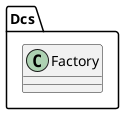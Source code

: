 @startuml

    /'
    'UML include file for Dcs.Factory class
    '/

    class Dcs.Factory {

    }

@enduml

@startuml

    /'
    'UML include file for Dcs.Factory class
    '/
    interface Factory {
        -- signals --
        +void build_complete ()
        ----
        +{abstract} Gee.TreeMap<string, Object> make_object_map (Xml.Node* node)
        +{abstract} Object make_object (GLib.Type type) throws GLib.Error
        +{abstract} Object make_object_from_node (Xml.Node* node) throws GLib.Error
    }

@enduml
